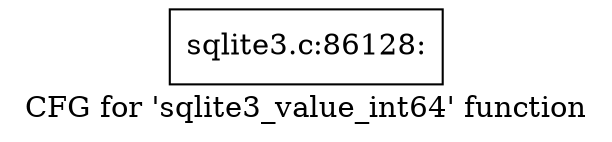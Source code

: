 digraph "CFG for 'sqlite3_value_int64' function" {
	label="CFG for 'sqlite3_value_int64' function";

	Node0x55c0f5445050 [shape=record,label="{sqlite3.c:86128:}"];
}
